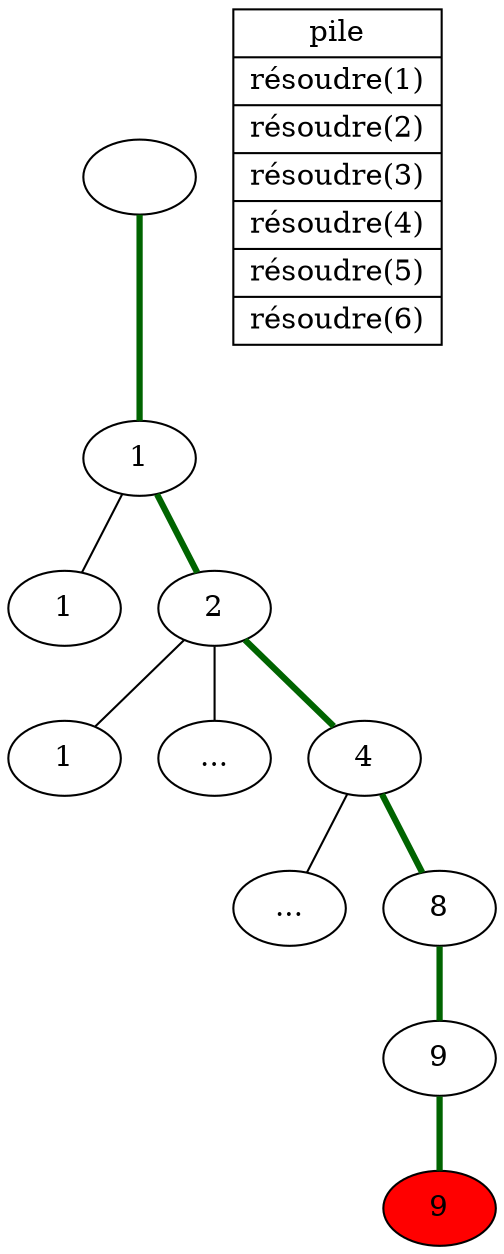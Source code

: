 graph {
  root[label=""];

  node1[label="1"];
  node11[label="1"];
  node12[label="2"];
  node121[label="1"];
  node12x[label="..."];
  node124[label="4"];
  node124x[label="..."];
  node1248[label="8"];
  node12489[label="9"];
  node124899[label="9",style=filled,fillcolor=red];

  root--node1--node12--node124--node1248--node12489--node124899[color=darkgreen,penwidth=3.0];

  node1--node11;
  node12--{node121,node12x};
  node124--node124x;

  stack[shape=record,label="{pile|résoudre(1)|résoudre(2)|résoudre(3)|résoudre(4)|résoudre(5)|résoudre(6)}"]
}
